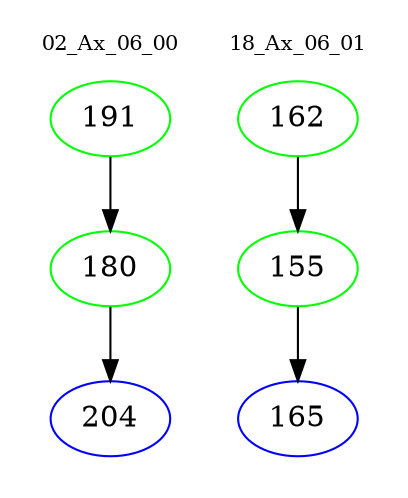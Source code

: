 digraph{
subgraph cluster_0 {
color = white
label = "02_Ax_06_00";
fontsize=10;
T0_191 [label="191", color="green"]
T0_191 -> T0_180 [color="black"]
T0_180 [label="180", color="green"]
T0_180 -> T0_204 [color="black"]
T0_204 [label="204", color="blue"]
}
subgraph cluster_1 {
color = white
label = "18_Ax_06_01";
fontsize=10;
T1_162 [label="162", color="green"]
T1_162 -> T1_155 [color="black"]
T1_155 [label="155", color="green"]
T1_155 -> T1_165 [color="black"]
T1_165 [label="165", color="blue"]
}
}
